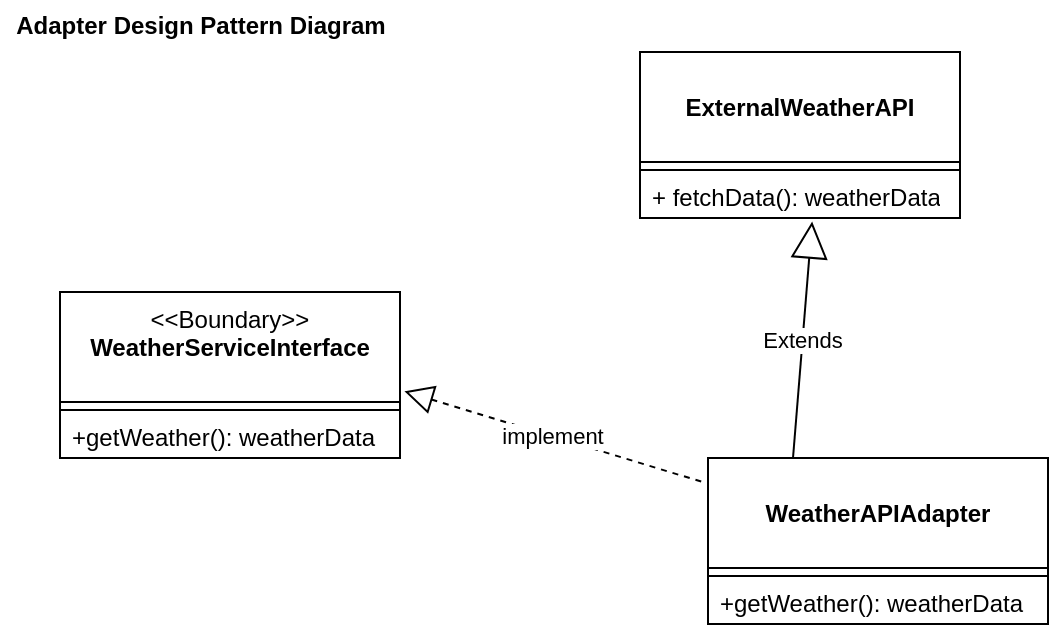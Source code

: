 <mxfile version="27.0.1">
  <diagram id="5IlvuG5ITAoQmLvGcCio" name="Page-10">
    <mxGraphModel dx="1001" dy="580" grid="1" gridSize="10" guides="1" tooltips="1" connect="1" arrows="1" fold="1" page="1" pageScale="1" pageWidth="827" pageHeight="1169" math="0" shadow="0">
      <root>
        <mxCell id="0" />
        <mxCell id="1" parent="0" />
        <mxCell id="WqbZPVjGm5J_jggOZsKR-1" value="&amp;lt;&amp;lt;Boundary&amp;gt;&amp;gt;&lt;br&gt;&lt;b&gt;WeatherServiceInterface&lt;/b&gt;" style="swimlane;fontStyle=0;align=center;verticalAlign=top;childLayout=stackLayout;horizontal=1;startSize=55;horizontalStack=0;resizeParent=1;resizeParentMax=0;resizeLast=0;collapsible=0;marginBottom=0;html=1;whiteSpace=wrap;" parent="1" vertex="1">
          <mxGeometry x="90" y="190" width="170" height="83" as="geometry" />
        </mxCell>
        <mxCell id="WqbZPVjGm5J_jggOZsKR-6" value="" style="line;strokeWidth=1;fillColor=none;align=left;verticalAlign=middle;spacingTop=-1;spacingLeft=3;spacingRight=3;rotatable=0;labelPosition=right;points=[];portConstraint=eastwest;" parent="WqbZPVjGm5J_jggOZsKR-1" vertex="1">
          <mxGeometry y="55" width="170" height="8" as="geometry" />
        </mxCell>
        <mxCell id="WqbZPVjGm5J_jggOZsKR-8" value="+getWeather(): weatherData" style="text;html=1;strokeColor=none;fillColor=none;align=left;verticalAlign=middle;spacingLeft=4;spacingRight=4;overflow=hidden;rotatable=0;points=[[0,0.5],[1,0.5]];portConstraint=eastwest;whiteSpace=wrap;" parent="WqbZPVjGm5J_jggOZsKR-1" vertex="1">
          <mxGeometry y="63" width="170" height="20" as="geometry" />
        </mxCell>
        <mxCell id="WqbZPVjGm5J_jggOZsKR-9" value="&lt;br&gt;&lt;b&gt;WeatherAPIAdapter&lt;/b&gt;" style="swimlane;fontStyle=0;align=center;verticalAlign=top;childLayout=stackLayout;horizontal=1;startSize=55;horizontalStack=0;resizeParent=1;resizeParentMax=0;resizeLast=0;collapsible=0;marginBottom=0;html=1;whiteSpace=wrap;" parent="1" vertex="1">
          <mxGeometry x="414" y="273" width="170" height="83" as="geometry" />
        </mxCell>
        <mxCell id="WqbZPVjGm5J_jggOZsKR-10" value="" style="line;strokeWidth=1;fillColor=none;align=left;verticalAlign=middle;spacingTop=-1;spacingLeft=3;spacingRight=3;rotatable=0;labelPosition=right;points=[];portConstraint=eastwest;" parent="WqbZPVjGm5J_jggOZsKR-9" vertex="1">
          <mxGeometry y="55" width="170" height="8" as="geometry" />
        </mxCell>
        <mxCell id="WqbZPVjGm5J_jggOZsKR-12" value="+getWeather(): weatherData" style="text;html=1;strokeColor=none;fillColor=none;align=left;verticalAlign=middle;spacingLeft=4;spacingRight=4;overflow=hidden;rotatable=0;points=[[0,0.5],[1,0.5]];portConstraint=eastwest;whiteSpace=wrap;" parent="WqbZPVjGm5J_jggOZsKR-9" vertex="1">
          <mxGeometry y="63" width="170" height="20" as="geometry" />
        </mxCell>
        <mxCell id="WqbZPVjGm5J_jggOZsKR-13" value="&lt;br&gt;&lt;b&gt;ExternalWeatherAPI&lt;/b&gt;" style="swimlane;fontStyle=0;align=center;verticalAlign=top;childLayout=stackLayout;horizontal=1;startSize=55;horizontalStack=0;resizeParent=1;resizeParentMax=0;resizeLast=0;collapsible=0;marginBottom=0;html=1;whiteSpace=wrap;" parent="1" vertex="1">
          <mxGeometry x="380" y="70" width="160" height="83" as="geometry" />
        </mxCell>
        <mxCell id="WqbZPVjGm5J_jggOZsKR-14" value="" style="line;strokeWidth=1;fillColor=none;align=left;verticalAlign=middle;spacingTop=-1;spacingLeft=3;spacingRight=3;rotatable=0;labelPosition=right;points=[];portConstraint=eastwest;" parent="WqbZPVjGm5J_jggOZsKR-13" vertex="1">
          <mxGeometry y="55" width="160" height="8" as="geometry" />
        </mxCell>
        <mxCell id="WqbZPVjGm5J_jggOZsKR-16" value="+ fetchData(): weatherData" style="text;html=1;strokeColor=none;fillColor=none;align=left;verticalAlign=middle;spacingLeft=4;spacingRight=4;overflow=hidden;rotatable=0;points=[[0,0.5],[1,0.5]];portConstraint=eastwest;whiteSpace=wrap;" parent="WqbZPVjGm5J_jggOZsKR-13" vertex="1">
          <mxGeometry y="63" width="160" height="20" as="geometry" />
        </mxCell>
        <mxCell id="WqbZPVjGm5J_jggOZsKR-17" value="Extends" style="endArrow=block;endSize=16;endFill=0;html=1;rounded=0;entryX=0.538;entryY=1.09;entryDx=0;entryDy=0;entryPerimeter=0;exitX=0.25;exitY=0;exitDx=0;exitDy=0;" parent="1" source="WqbZPVjGm5J_jggOZsKR-9" target="WqbZPVjGm5J_jggOZsKR-16" edge="1">
          <mxGeometry width="160" relative="1" as="geometry">
            <mxPoint x="380" y="270" as="sourcePoint" />
            <mxPoint x="480" y="210" as="targetPoint" />
          </mxGeometry>
        </mxCell>
        <mxCell id="WqbZPVjGm5J_jggOZsKR-18" value="implement" style="endArrow=block;dashed=1;endFill=0;endSize=12;html=1;rounded=0;exitX=-0.02;exitY=0.142;exitDx=0;exitDy=0;entryX=1.013;entryY=0.598;entryDx=0;entryDy=0;entryPerimeter=0;exitPerimeter=0;" parent="1" source="WqbZPVjGm5J_jggOZsKR-9" target="WqbZPVjGm5J_jggOZsKR-1" edge="1">
          <mxGeometry width="160" relative="1" as="geometry">
            <mxPoint x="180" y="376" as="sourcePoint" />
            <mxPoint x="340" y="376" as="targetPoint" />
          </mxGeometry>
        </mxCell>
        <mxCell id="45sDig_c10HfMdrczd-E-1" value="Adapter Design Pattern Diagram" style="text;align=center;fontStyle=1;verticalAlign=middle;spacingLeft=3;spacingRight=3;strokeColor=none;rotatable=0;points=[[0,0.5],[1,0.5]];portConstraint=eastwest;html=1;" parent="1" vertex="1">
          <mxGeometry x="60" y="44" width="200" height="26" as="geometry" />
        </mxCell>
      </root>
    </mxGraphModel>
  </diagram>
</mxfile>
